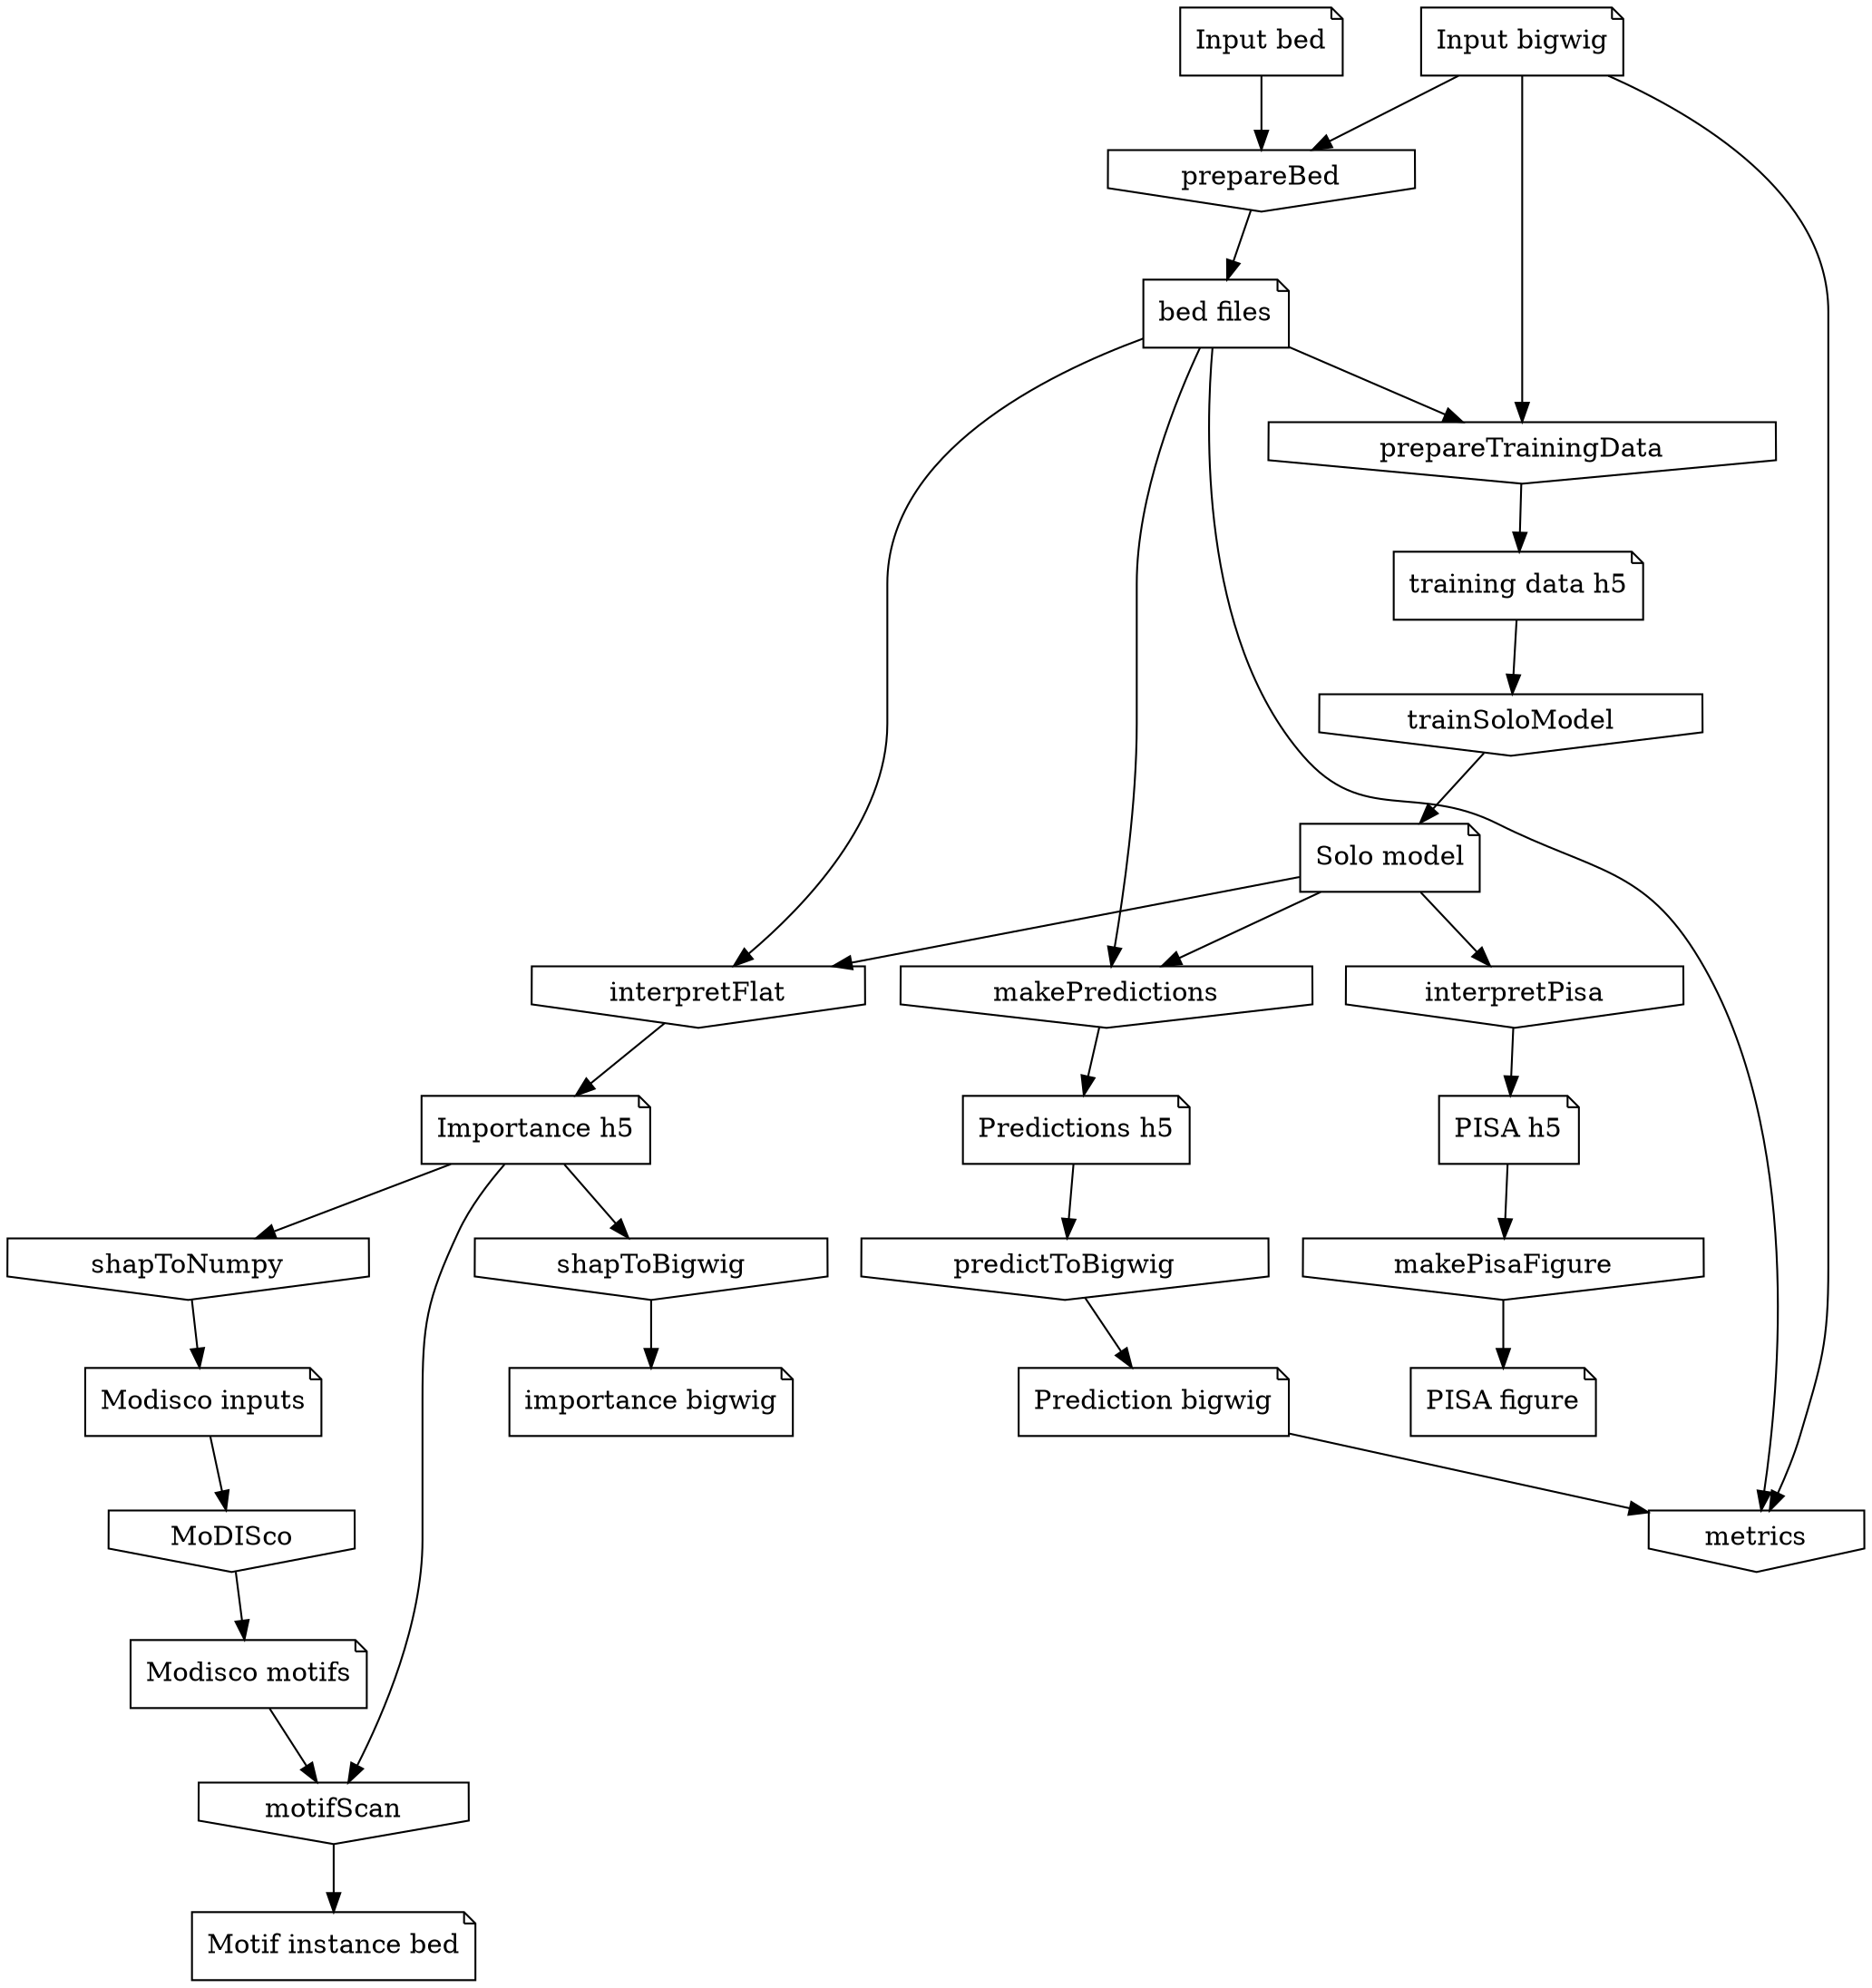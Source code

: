 digraph BPReveal {

    inputBedsSolo [shape=note, label="Input bed"];
    inputBigwigsSolo [shape=note, label="Input bigwig"];

    prepareBedSolo [shape=invhouse, label="prepareBed"];
    inputBedsSolo -> prepareBedSolo;
    inputBigwigsSolo -> prepareBedSolo;

    splitsSolo [shape=note, label="bed files"];

    prepareBedSolo -> splitsSolo;

    prepareTrainingDataSolo [shape=invhouse, label="prepareTrainingData"];
    splitsSolo -> prepareTrainingDataSolo;
    inputBigwigsSolo -> prepareTrainingDataSolo;

    trainingH5Solo [shape=note, label="training data h5"];
    prepareTrainingDataSolo -> trainingH5Solo;

    trainSolo [shape=invhouse, label="trainSoloModel"];
    trainingH5Solo -> trainSolo;

    soloModel [shape=note, label="Solo model"];
    trainSolo -> soloModel;

    predictSolo [shape=invhouse, label="makePredictions"];
    soloModel -> predictSolo;
    splitsSolo -> predictSolo;

    soloPredictionsH5 [shape=note, label="Predictions h5"];
    predictSolo -> soloPredictionsH5;
    predToBigwigSolo [shape=invhouse, label="predictToBigwig"];
    soloPredictionsH5 -> predToBigwigSolo;
    soloPreds [shape=note, label="Prediction bigwig"];
    predToBigwigSolo -> soloPreds;

    metricsSolo [shape=invhouse, label="metrics"];
    soloPreds -> metricsSolo;
    inputBigwigsSolo -> metricsSolo;
    splitsSolo -> metricsSolo;

    interpretFlatSolo [shape=invhouse, label="interpretFlat"];
    soloModel -> interpretFlatSolo;
    splitsSolo -> interpretFlatSolo;

    interpretFlatSoloH5 [shape=note, label="Importance h5"];
    interpretFlatSolo -> interpretFlatSoloH5

    interpretPisaSolo [shape=invhouse, label="interpretPisa"];
    soloModel -> interpretPisaSolo;

    interpretPisaSoloH5 [shape=note, label="PISA h5"];
    interpretPisaSolo -> interpretPisaSoloH5;

    makePisaSolo [shape=invhouse, label="makePisaFigure"];
    interpretPisaSoloH5 -> makePisaSolo;
    pisaFiguresSolo [shape=note, label="PISA figure"];
    makePisaSolo -> pisaFiguresSolo;

    shapToNumpySolo [shape=invhouse, label="shapToNumpy"];
    shapToBigwigSolo [shape=invhouse, label="shapToBigwig"];
    interpretFlatSoloH5 -> shapToNumpySolo;
    interpretFlatSoloH5 -> shapToBigwigSolo;
    soloShapBigwigs [shape=note, label="importance bigwig"];
    shapToBigwigSolo -> soloShapBigwigs;
    soloShapNumpys [shape=note, label="Modisco inputs"];
    shapToNumpySolo -> soloShapNumpys;

    modiscoSolo[shape=invhouse, label="MoDISco"];
    soloShapNumpys -> modiscoSolo;
    motifsSolo [shape=note, label="Modisco motifs"];
    modiscoSolo -> motifsSolo;

    motifScanSolo [shape=invhouse, label="motifScan"];
    interpretFlatSoloH5 -> motifScanSolo;

    motifHitsSolo [shape=note, label="Motif instance bed"];
    motifsSolo -> motifScanSolo
    motifScanSolo -> motifHitsSolo;

}

